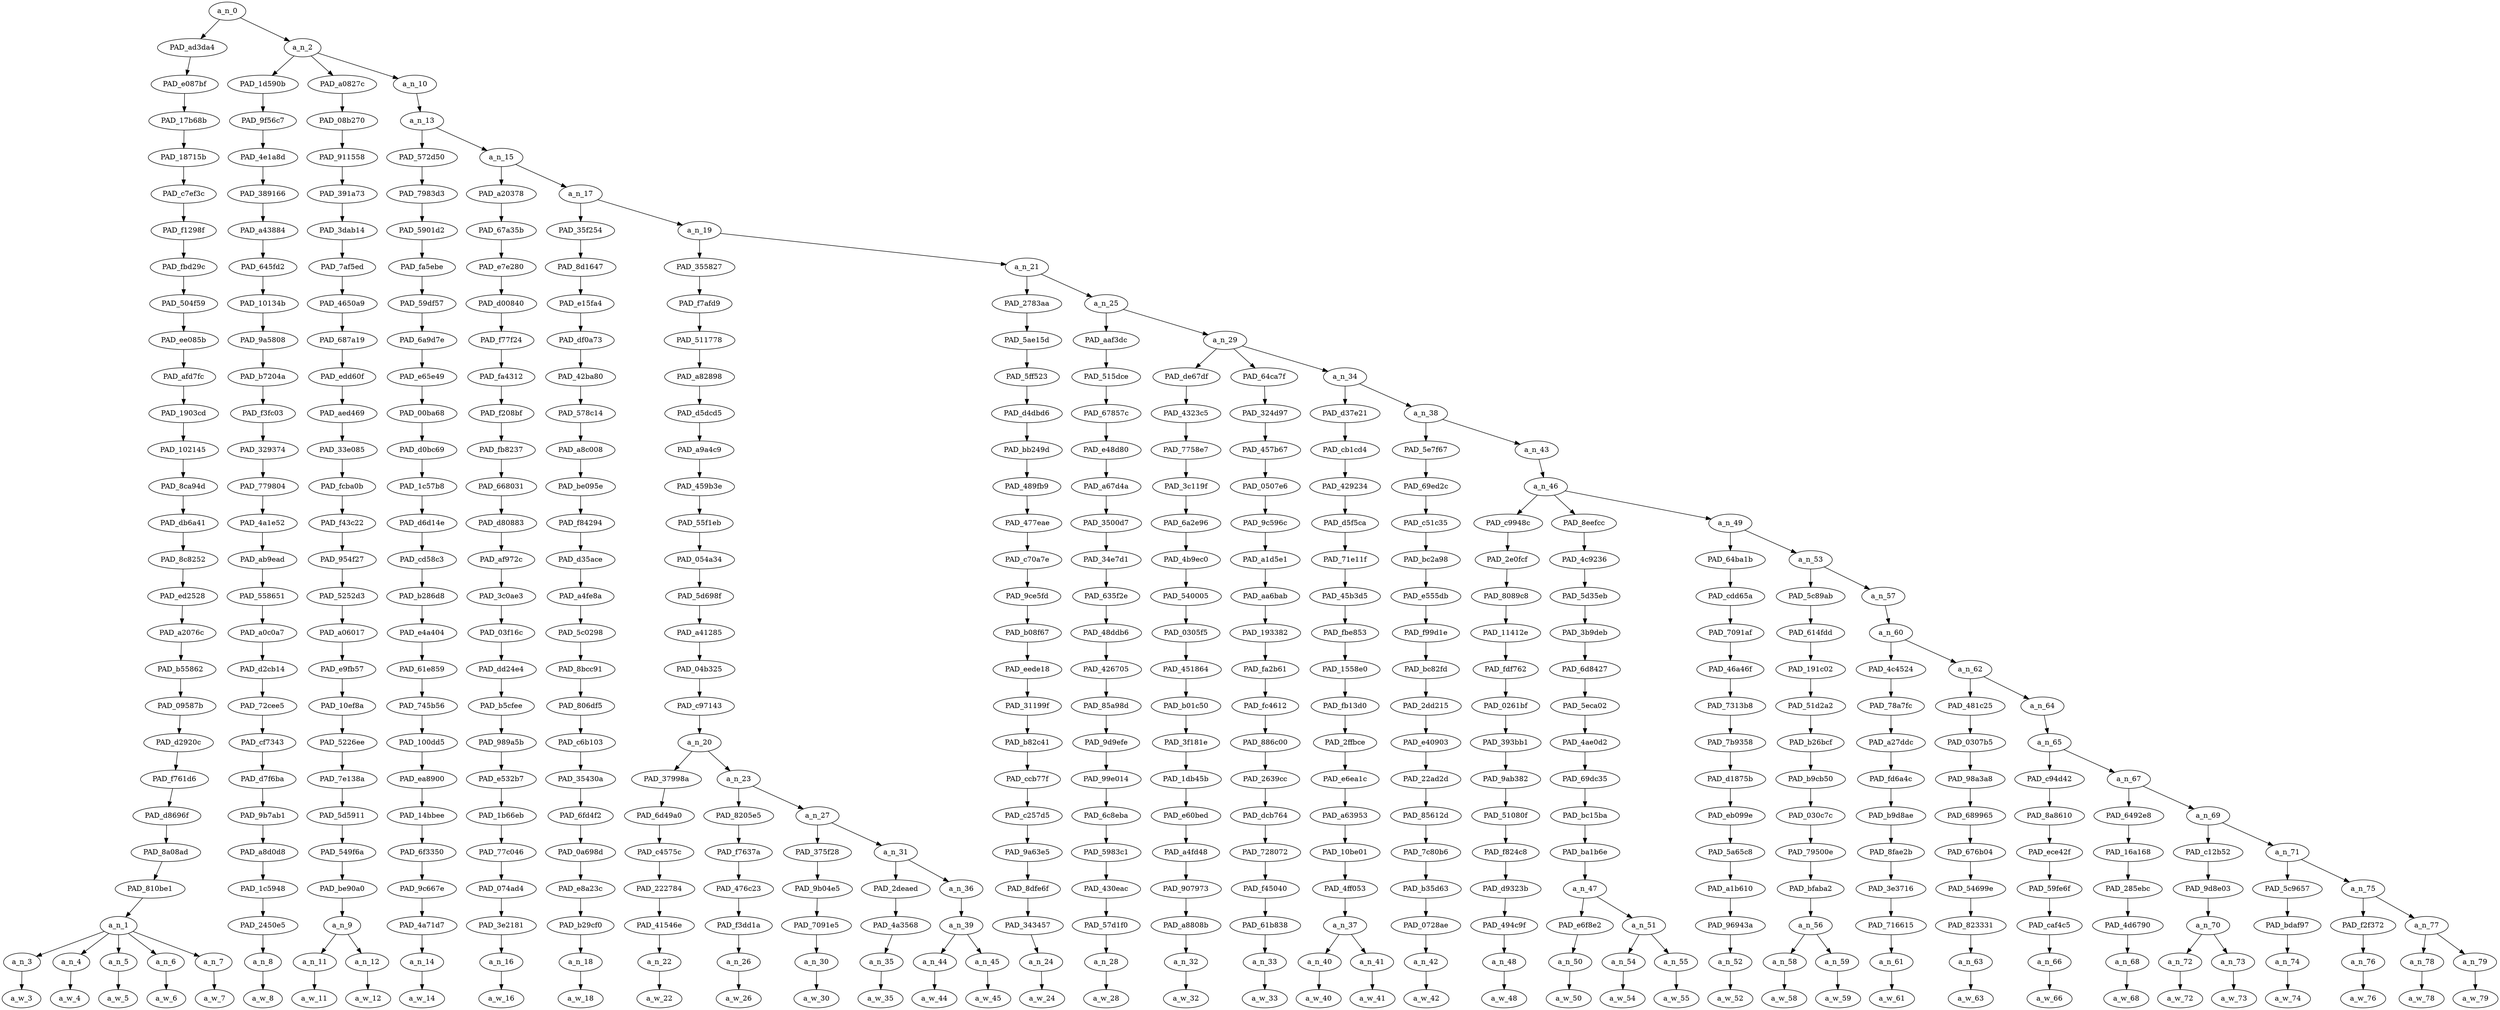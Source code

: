 strict digraph "" {
	a_n_0	[div_dir=1,
		index=0,
		level=27,
		pos="4.480804090146664,27!",
		text_span="[0, 1, 2, 3, 4, 5, 6, 7, 8, 9, 10, 11, 12, 13, 14, 15, 16, 17, 18, 19, 20, 21, 22, 23, 24, 25, 26, 27, 28, 29, 30, 31, 32, 33, 34, \
35, 36, 37, 38, 39, 40]",
		value=1.00000000];
	PAD_ad3da4	[div_dir=1,
		index=0,
		level=26,
		pos="2.0,26!",
		text_span="[0, 1, 2, 3, 4]",
		value=0.30930889];
	a_n_0 -> PAD_ad3da4;
	a_n_2	[div_dir=1,
		index=1,
		level=26,
		pos="6.96160818029333,26!",
		text_span="[5, 6, 7, 8, 9, 10, 11, 12, 13, 14, 15, 16, 17, 18, 19, 20, 21, 22, 23, 24, 25, 26, 27, 28, 29, 30, 31, 32, 33, 34, 35, 36, 37, \
38, 39, 40]",
		value=0.69061727];
	a_n_0 -> a_n_2;
	PAD_e087bf	[div_dir=1,
		index=0,
		level=25,
		pos="2.0,25!",
		text_span="[0, 1, 2, 3, 4]",
		value=0.30930889];
	PAD_ad3da4 -> PAD_e087bf;
	PAD_17b68b	[div_dir=1,
		index=0,
		level=24,
		pos="2.0,24!",
		text_span="[0, 1, 2, 3, 4]",
		value=0.30930889];
	PAD_e087bf -> PAD_17b68b;
	PAD_18715b	[div_dir=1,
		index=0,
		level=23,
		pos="2.0,23!",
		text_span="[0, 1, 2, 3, 4]",
		value=0.30930889];
	PAD_17b68b -> PAD_18715b;
	PAD_c7ef3c	[div_dir=1,
		index=0,
		level=22,
		pos="2.0,22!",
		text_span="[0, 1, 2, 3, 4]",
		value=0.30930889];
	PAD_18715b -> PAD_c7ef3c;
	PAD_f1298f	[div_dir=1,
		index=0,
		level=21,
		pos="2.0,21!",
		text_span="[0, 1, 2, 3, 4]",
		value=0.30930889];
	PAD_c7ef3c -> PAD_f1298f;
	PAD_fbd29c	[div_dir=1,
		index=0,
		level=20,
		pos="2.0,20!",
		text_span="[0, 1, 2, 3, 4]",
		value=0.30930889];
	PAD_f1298f -> PAD_fbd29c;
	PAD_504f59	[div_dir=1,
		index=0,
		level=19,
		pos="2.0,19!",
		text_span="[0, 1, 2, 3, 4]",
		value=0.30930889];
	PAD_fbd29c -> PAD_504f59;
	PAD_ee085b	[div_dir=1,
		index=0,
		level=18,
		pos="2.0,18!",
		text_span="[0, 1, 2, 3, 4]",
		value=0.30930889];
	PAD_504f59 -> PAD_ee085b;
	PAD_afd7fc	[div_dir=1,
		index=0,
		level=17,
		pos="2.0,17!",
		text_span="[0, 1, 2, 3, 4]",
		value=0.30930889];
	PAD_ee085b -> PAD_afd7fc;
	PAD_1903cd	[div_dir=1,
		index=0,
		level=16,
		pos="2.0,16!",
		text_span="[0, 1, 2, 3, 4]",
		value=0.30930889];
	PAD_afd7fc -> PAD_1903cd;
	PAD_102145	[div_dir=1,
		index=0,
		level=15,
		pos="2.0,15!",
		text_span="[0, 1, 2, 3, 4]",
		value=0.30930889];
	PAD_1903cd -> PAD_102145;
	PAD_8ca94d	[div_dir=1,
		index=0,
		level=14,
		pos="2.0,14!",
		text_span="[0, 1, 2, 3, 4]",
		value=0.30930889];
	PAD_102145 -> PAD_8ca94d;
	PAD_db6a41	[div_dir=1,
		index=0,
		level=13,
		pos="2.0,13!",
		text_span="[0, 1, 2, 3, 4]",
		value=0.30930889];
	PAD_8ca94d -> PAD_db6a41;
	PAD_8c8252	[div_dir=1,
		index=0,
		level=12,
		pos="2.0,12!",
		text_span="[0, 1, 2, 3, 4]",
		value=0.30930889];
	PAD_db6a41 -> PAD_8c8252;
	PAD_ed2528	[div_dir=1,
		index=0,
		level=11,
		pos="2.0,11!",
		text_span="[0, 1, 2, 3, 4]",
		value=0.30930889];
	PAD_8c8252 -> PAD_ed2528;
	PAD_a2076c	[div_dir=1,
		index=0,
		level=10,
		pos="2.0,10!",
		text_span="[0, 1, 2, 3, 4]",
		value=0.30930889];
	PAD_ed2528 -> PAD_a2076c;
	PAD_b55862	[div_dir=1,
		index=0,
		level=9,
		pos="2.0,9!",
		text_span="[0, 1, 2, 3, 4]",
		value=0.30930889];
	PAD_a2076c -> PAD_b55862;
	PAD_09587b	[div_dir=1,
		index=0,
		level=8,
		pos="2.0,8!",
		text_span="[0, 1, 2, 3, 4]",
		value=0.30930889];
	PAD_b55862 -> PAD_09587b;
	PAD_d2920c	[div_dir=1,
		index=0,
		level=7,
		pos="2.0,7!",
		text_span="[0, 1, 2, 3, 4]",
		value=0.30930889];
	PAD_09587b -> PAD_d2920c;
	PAD_f761d6	[div_dir=1,
		index=0,
		level=6,
		pos="2.0,6!",
		text_span="[0, 1, 2, 3, 4]",
		value=0.30930889];
	PAD_d2920c -> PAD_f761d6;
	PAD_d8696f	[div_dir=1,
		index=0,
		level=5,
		pos="2.0,5!",
		text_span="[0, 1, 2, 3, 4]",
		value=0.30930889];
	PAD_f761d6 -> PAD_d8696f;
	PAD_8a08ad	[div_dir=1,
		index=0,
		level=4,
		pos="2.0,4!",
		text_span="[0, 1, 2, 3, 4]",
		value=0.30930889];
	PAD_d8696f -> PAD_8a08ad;
	PAD_810be1	[div_dir=1,
		index=0,
		level=3,
		pos="2.0,3!",
		text_span="[0, 1, 2, 3, 4]",
		value=0.30930889];
	PAD_8a08ad -> PAD_810be1;
	a_n_1	[div_dir=1,
		index=0,
		level=2,
		pos="2.0,2!",
		text_span="[0, 1, 2, 3, 4]",
		value=0.30930889];
	PAD_810be1 -> a_n_1;
	a_n_3	[div_dir=1,
		index=0,
		level=1,
		pos="0.0,1!",
		text_span="[0]",
		value=0.07115434];
	a_n_1 -> a_n_3;
	a_n_4	[div_dir=1,
		index=1,
		level=1,
		pos="1.0,1!",
		text_span="[1]",
		value=0.07215389];
	a_n_1 -> a_n_4;
	a_n_5	[div_dir=1,
		index=2,
		level=1,
		pos="2.0,1!",
		text_span="[2]",
		value=0.08463273];
	a_n_1 -> a_n_5;
	a_n_6	[div_dir=-1,
		index=3,
		level=1,
		pos="3.0,1!",
		text_span="[3]",
		value=0.06104152];
	a_n_1 -> a_n_6;
	a_n_7	[div_dir=1,
		index=4,
		level=1,
		pos="4.0,1!",
		text_span="[4]",
		value=0.01999867];
	a_n_1 -> a_n_7;
	a_w_3	[div_dir=0,
		index=0,
		level=0,
		pos="0,0!",
		text_span="[0]",
		value="<user>"];
	a_n_3 -> a_w_3;
	a_w_4	[div_dir=0,
		index=1,
		level=0,
		pos="1,0!",
		text_span="[1]",
		value="<user>1"];
	a_n_4 -> a_w_4;
	a_w_5	[div_dir=0,
		index=2,
		level=0,
		pos="2,0!",
		text_span="[2]",
		value="<user>2"];
	a_n_5 -> a_w_5;
	a_w_6	[div_dir=0,
		index=3,
		level=0,
		pos="3,0!",
		text_span="[3]",
		value="<user>3"];
	a_n_6 -> a_w_6;
	a_w_7	[div_dir=0,
		index=4,
		level=0,
		pos="4,0!",
		text_span="[4]",
		value=i];
	a_n_7 -> a_w_7;
	PAD_1d590b	[div_dir=-1,
		index=1,
		level=25,
		pos="5.0,25!",
		text_span="[5]",
		value=0.02648318];
	a_n_2 -> PAD_1d590b;
	PAD_a0827c	[div_dir=-1,
		index=2,
		level=25,
		pos="6.5,25!",
		text_span="[6, 7]",
		value=0.02688832];
	a_n_2 -> PAD_a0827c;
	a_n_10	[div_dir=1,
		index=3,
		level=25,
		pos="9.384824540879992,25!",
		text_span="[8, 9, 10, 11, 12, 13, 14, 15, 16, 17, 18, 19, 20, 21, 22, 23, 24, 25, 26, 27, 28, 29, 30, 31, 32, 33, 34, 35, 36, 37, 38, 39, 40]",
		value=0.63723811];
	a_n_2 -> a_n_10;
	PAD_9f56c7	[div_dir=-1,
		index=1,
		level=24,
		pos="5.0,24!",
		text_span="[5]",
		value=0.02648318];
	PAD_1d590b -> PAD_9f56c7;
	PAD_4e1a8d	[div_dir=-1,
		index=1,
		level=23,
		pos="5.0,23!",
		text_span="[5]",
		value=0.02648318];
	PAD_9f56c7 -> PAD_4e1a8d;
	PAD_389166	[div_dir=-1,
		index=1,
		level=22,
		pos="5.0,22!",
		text_span="[5]",
		value=0.02648318];
	PAD_4e1a8d -> PAD_389166;
	PAD_a43884	[div_dir=-1,
		index=1,
		level=21,
		pos="5.0,21!",
		text_span="[5]",
		value=0.02648318];
	PAD_389166 -> PAD_a43884;
	PAD_645fd2	[div_dir=-1,
		index=1,
		level=20,
		pos="5.0,20!",
		text_span="[5]",
		value=0.02648318];
	PAD_a43884 -> PAD_645fd2;
	PAD_10134b	[div_dir=-1,
		index=1,
		level=19,
		pos="5.0,19!",
		text_span="[5]",
		value=0.02648318];
	PAD_645fd2 -> PAD_10134b;
	PAD_9a5808	[div_dir=-1,
		index=1,
		level=18,
		pos="5.0,18!",
		text_span="[5]",
		value=0.02648318];
	PAD_10134b -> PAD_9a5808;
	PAD_b7204a	[div_dir=-1,
		index=1,
		level=17,
		pos="5.0,17!",
		text_span="[5]",
		value=0.02648318];
	PAD_9a5808 -> PAD_b7204a;
	PAD_f3fc03	[div_dir=-1,
		index=1,
		level=16,
		pos="5.0,16!",
		text_span="[5]",
		value=0.02648318];
	PAD_b7204a -> PAD_f3fc03;
	PAD_329374	[div_dir=-1,
		index=1,
		level=15,
		pos="5.0,15!",
		text_span="[5]",
		value=0.02648318];
	PAD_f3fc03 -> PAD_329374;
	PAD_779804	[div_dir=-1,
		index=1,
		level=14,
		pos="5.0,14!",
		text_span="[5]",
		value=0.02648318];
	PAD_329374 -> PAD_779804;
	PAD_4a1e52	[div_dir=-1,
		index=1,
		level=13,
		pos="5.0,13!",
		text_span="[5]",
		value=0.02648318];
	PAD_779804 -> PAD_4a1e52;
	PAD_ab9ead	[div_dir=-1,
		index=1,
		level=12,
		pos="5.0,12!",
		text_span="[5]",
		value=0.02648318];
	PAD_4a1e52 -> PAD_ab9ead;
	PAD_558651	[div_dir=-1,
		index=1,
		level=11,
		pos="5.0,11!",
		text_span="[5]",
		value=0.02648318];
	PAD_ab9ead -> PAD_558651;
	PAD_a0c0a7	[div_dir=-1,
		index=1,
		level=10,
		pos="5.0,10!",
		text_span="[5]",
		value=0.02648318];
	PAD_558651 -> PAD_a0c0a7;
	PAD_d2cb14	[div_dir=-1,
		index=1,
		level=9,
		pos="5.0,9!",
		text_span="[5]",
		value=0.02648318];
	PAD_a0c0a7 -> PAD_d2cb14;
	PAD_72cee5	[div_dir=-1,
		index=1,
		level=8,
		pos="5.0,8!",
		text_span="[5]",
		value=0.02648318];
	PAD_d2cb14 -> PAD_72cee5;
	PAD_cf7343	[div_dir=-1,
		index=1,
		level=7,
		pos="5.0,7!",
		text_span="[5]",
		value=0.02648318];
	PAD_72cee5 -> PAD_cf7343;
	PAD_d7f6ba	[div_dir=-1,
		index=1,
		level=6,
		pos="5.0,6!",
		text_span="[5]",
		value=0.02648318];
	PAD_cf7343 -> PAD_d7f6ba;
	PAD_9b7ab1	[div_dir=-1,
		index=1,
		level=5,
		pos="5.0,5!",
		text_span="[5]",
		value=0.02648318];
	PAD_d7f6ba -> PAD_9b7ab1;
	PAD_a8d0d8	[div_dir=-1,
		index=1,
		level=4,
		pos="5.0,4!",
		text_span="[5]",
		value=0.02648318];
	PAD_9b7ab1 -> PAD_a8d0d8;
	PAD_1c5948	[div_dir=-1,
		index=1,
		level=3,
		pos="5.0,3!",
		text_span="[5]",
		value=0.02648318];
	PAD_a8d0d8 -> PAD_1c5948;
	PAD_2450e5	[div_dir=-1,
		index=1,
		level=2,
		pos="5.0,2!",
		text_span="[5]",
		value=0.02648318];
	PAD_1c5948 -> PAD_2450e5;
	a_n_8	[div_dir=-1,
		index=5,
		level=1,
		pos="5.0,1!",
		text_span="[5]",
		value=0.02648318];
	PAD_2450e5 -> a_n_8;
	a_w_8	[div_dir=0,
		index=5,
		level=0,
		pos="5,0!",
		text_span="[5]",
		value=pity];
	a_n_8 -> a_w_8;
	PAD_08b270	[div_dir=-1,
		index=2,
		level=24,
		pos="6.5,24!",
		text_span="[6, 7]",
		value=0.02688832];
	PAD_a0827c -> PAD_08b270;
	PAD_911558	[div_dir=-1,
		index=2,
		level=23,
		pos="6.5,23!",
		text_span="[6, 7]",
		value=0.02688832];
	PAD_08b270 -> PAD_911558;
	PAD_391a73	[div_dir=-1,
		index=2,
		level=22,
		pos="6.5,22!",
		text_span="[6, 7]",
		value=0.02688832];
	PAD_911558 -> PAD_391a73;
	PAD_3dab14	[div_dir=-1,
		index=2,
		level=21,
		pos="6.5,21!",
		text_span="[6, 7]",
		value=0.02688832];
	PAD_391a73 -> PAD_3dab14;
	PAD_7af5ed	[div_dir=-1,
		index=2,
		level=20,
		pos="6.5,20!",
		text_span="[6, 7]",
		value=0.02688832];
	PAD_3dab14 -> PAD_7af5ed;
	PAD_4650a9	[div_dir=-1,
		index=2,
		level=19,
		pos="6.5,19!",
		text_span="[6, 7]",
		value=0.02688832];
	PAD_7af5ed -> PAD_4650a9;
	PAD_687a19	[div_dir=-1,
		index=2,
		level=18,
		pos="6.5,18!",
		text_span="[6, 7]",
		value=0.02688832];
	PAD_4650a9 -> PAD_687a19;
	PAD_edd60f	[div_dir=-1,
		index=2,
		level=17,
		pos="6.5,17!",
		text_span="[6, 7]",
		value=0.02688832];
	PAD_687a19 -> PAD_edd60f;
	PAD_aed469	[div_dir=-1,
		index=2,
		level=16,
		pos="6.5,16!",
		text_span="[6, 7]",
		value=0.02688832];
	PAD_edd60f -> PAD_aed469;
	PAD_33e085	[div_dir=-1,
		index=2,
		level=15,
		pos="6.5,15!",
		text_span="[6, 7]",
		value=0.02688832];
	PAD_aed469 -> PAD_33e085;
	PAD_fcba0b	[div_dir=-1,
		index=2,
		level=14,
		pos="6.5,14!",
		text_span="[6, 7]",
		value=0.02688832];
	PAD_33e085 -> PAD_fcba0b;
	PAD_f43c22	[div_dir=-1,
		index=2,
		level=13,
		pos="6.5,13!",
		text_span="[6, 7]",
		value=0.02688832];
	PAD_fcba0b -> PAD_f43c22;
	PAD_954f27	[div_dir=-1,
		index=2,
		level=12,
		pos="6.5,12!",
		text_span="[6, 7]",
		value=0.02688832];
	PAD_f43c22 -> PAD_954f27;
	PAD_5252d3	[div_dir=-1,
		index=2,
		level=11,
		pos="6.5,11!",
		text_span="[6, 7]",
		value=0.02688832];
	PAD_954f27 -> PAD_5252d3;
	PAD_a06017	[div_dir=-1,
		index=2,
		level=10,
		pos="6.5,10!",
		text_span="[6, 7]",
		value=0.02688832];
	PAD_5252d3 -> PAD_a06017;
	PAD_e9fb57	[div_dir=-1,
		index=2,
		level=9,
		pos="6.5,9!",
		text_span="[6, 7]",
		value=0.02688832];
	PAD_a06017 -> PAD_e9fb57;
	PAD_10ef8a	[div_dir=-1,
		index=2,
		level=8,
		pos="6.5,8!",
		text_span="[6, 7]",
		value=0.02688832];
	PAD_e9fb57 -> PAD_10ef8a;
	PAD_5226ee	[div_dir=-1,
		index=2,
		level=7,
		pos="6.5,7!",
		text_span="[6, 7]",
		value=0.02688832];
	PAD_10ef8a -> PAD_5226ee;
	PAD_7e138a	[div_dir=-1,
		index=2,
		level=6,
		pos="6.5,6!",
		text_span="[6, 7]",
		value=0.02688832];
	PAD_5226ee -> PAD_7e138a;
	PAD_5d5911	[div_dir=-1,
		index=2,
		level=5,
		pos="6.5,5!",
		text_span="[6, 7]",
		value=0.02688832];
	PAD_7e138a -> PAD_5d5911;
	PAD_549f6a	[div_dir=-1,
		index=2,
		level=4,
		pos="6.5,4!",
		text_span="[6, 7]",
		value=0.02688832];
	PAD_5d5911 -> PAD_549f6a;
	PAD_be90a0	[div_dir=-1,
		index=2,
		level=3,
		pos="6.5,3!",
		text_span="[6, 7]",
		value=0.02688832];
	PAD_549f6a -> PAD_be90a0;
	a_n_9	[div_dir=-1,
		index=2,
		level=2,
		pos="6.5,2!",
		text_span="[6, 7]",
		value=0.02688832];
	PAD_be90a0 -> a_n_9;
	a_n_11	[div_dir=1,
		index=6,
		level=1,
		pos="6.0,1!",
		text_span="[6]",
		value=0.01338408];
	a_n_9 -> a_n_11;
	a_n_12	[div_dir=-1,
		index=7,
		level=1,
		pos="7.0,1!",
		text_span="[7]",
		value=0.01349148];
	a_n_9 -> a_n_12;
	a_w_11	[div_dir=0,
		index=6,
		level=0,
		pos="6,0!",
		text_span="[6]",
		value=for];
	a_n_11 -> a_w_11;
	a_w_12	[div_dir=0,
		index=7,
		level=0,
		pos="7,0!",
		text_span="[7]",
		value=you];
	a_n_12 -> a_w_12;
	a_n_13	[div_dir=1,
		index=3,
		level=24,
		pos="9.384824540879992,24!",
		text_span="[8, 9, 10, 11, 12, 13, 14, 15, 16, 17, 18, 19, 20, 21, 22, 23, 24, 25, 26, 27, 28, 29, 30, 31, 32, 33, 34, 35, 36, 37, 38, 39, 40]",
		value=0.63721467];
	a_n_10 -> a_n_13;
	PAD_572d50	[div_dir=-1,
		index=3,
		level=23,
		pos="8.0,23!",
		text_span="[8]",
		value=0.01207522];
	a_n_13 -> PAD_572d50;
	a_n_15	[div_dir=1,
		index=4,
		level=23,
		pos="10.769649081759983,23!",
		text_span="[9, 10, 11, 12, 13, 14, 15, 16, 17, 18, 19, 20, 21, 22, 23, 24, 25, 26, 27, 28, 29, 30, 31, 32, 33, 34, 35, 36, 37, 38, 39, 40]",
		value=0.62511600];
	a_n_13 -> a_n_15;
	PAD_7983d3	[div_dir=-1,
		index=3,
		level=22,
		pos="8.0,22!",
		text_span="[8]",
		value=0.01207522];
	PAD_572d50 -> PAD_7983d3;
	PAD_5901d2	[div_dir=-1,
		index=3,
		level=21,
		pos="8.0,21!",
		text_span="[8]",
		value=0.01207522];
	PAD_7983d3 -> PAD_5901d2;
	PAD_fa5ebe	[div_dir=-1,
		index=3,
		level=20,
		pos="8.0,20!",
		text_span="[8]",
		value=0.01207522];
	PAD_5901d2 -> PAD_fa5ebe;
	PAD_59df57	[div_dir=-1,
		index=3,
		level=19,
		pos="8.0,19!",
		text_span="[8]",
		value=0.01207522];
	PAD_fa5ebe -> PAD_59df57;
	PAD_6a9d7e	[div_dir=-1,
		index=3,
		level=18,
		pos="8.0,18!",
		text_span="[8]",
		value=0.01207522];
	PAD_59df57 -> PAD_6a9d7e;
	PAD_e65e49	[div_dir=-1,
		index=3,
		level=17,
		pos="8.0,17!",
		text_span="[8]",
		value=0.01207522];
	PAD_6a9d7e -> PAD_e65e49;
	PAD_00ba68	[div_dir=-1,
		index=3,
		level=16,
		pos="8.0,16!",
		text_span="[8]",
		value=0.01207522];
	PAD_e65e49 -> PAD_00ba68;
	PAD_d0bc69	[div_dir=-1,
		index=3,
		level=15,
		pos="8.0,15!",
		text_span="[8]",
		value=0.01207522];
	PAD_00ba68 -> PAD_d0bc69;
	PAD_1c57b8	[div_dir=-1,
		index=3,
		level=14,
		pos="8.0,14!",
		text_span="[8]",
		value=0.01207522];
	PAD_d0bc69 -> PAD_1c57b8;
	PAD_d6d14e	[div_dir=-1,
		index=3,
		level=13,
		pos="8.0,13!",
		text_span="[8]",
		value=0.01207522];
	PAD_1c57b8 -> PAD_d6d14e;
	PAD_cd58c3	[div_dir=-1,
		index=3,
		level=12,
		pos="8.0,12!",
		text_span="[8]",
		value=0.01207522];
	PAD_d6d14e -> PAD_cd58c3;
	PAD_b286d8	[div_dir=-1,
		index=3,
		level=11,
		pos="8.0,11!",
		text_span="[8]",
		value=0.01207522];
	PAD_cd58c3 -> PAD_b286d8;
	PAD_e4a404	[div_dir=-1,
		index=3,
		level=10,
		pos="8.0,10!",
		text_span="[8]",
		value=0.01207522];
	PAD_b286d8 -> PAD_e4a404;
	PAD_61e859	[div_dir=-1,
		index=3,
		level=9,
		pos="8.0,9!",
		text_span="[8]",
		value=0.01207522];
	PAD_e4a404 -> PAD_61e859;
	PAD_745b56	[div_dir=-1,
		index=3,
		level=8,
		pos="8.0,8!",
		text_span="[8]",
		value=0.01207522];
	PAD_61e859 -> PAD_745b56;
	PAD_100dd5	[div_dir=-1,
		index=3,
		level=7,
		pos="8.0,7!",
		text_span="[8]",
		value=0.01207522];
	PAD_745b56 -> PAD_100dd5;
	PAD_ea8900	[div_dir=-1,
		index=3,
		level=6,
		pos="8.0,6!",
		text_span="[8]",
		value=0.01207522];
	PAD_100dd5 -> PAD_ea8900;
	PAD_14bbee	[div_dir=-1,
		index=3,
		level=5,
		pos="8.0,5!",
		text_span="[8]",
		value=0.01207522];
	PAD_ea8900 -> PAD_14bbee;
	PAD_6f3350	[div_dir=-1,
		index=3,
		level=4,
		pos="8.0,4!",
		text_span="[8]",
		value=0.01207522];
	PAD_14bbee -> PAD_6f3350;
	PAD_9c667e	[div_dir=-1,
		index=3,
		level=3,
		pos="8.0,3!",
		text_span="[8]",
		value=0.01207522];
	PAD_6f3350 -> PAD_9c667e;
	PAD_4a71d7	[div_dir=-1,
		index=3,
		level=2,
		pos="8.0,2!",
		text_span="[8]",
		value=0.01207522];
	PAD_9c667e -> PAD_4a71d7;
	a_n_14	[div_dir=-1,
		index=8,
		level=1,
		pos="8.0,1!",
		text_span="[8]",
		value=0.01207522];
	PAD_4a71d7 -> a_n_14;
	a_w_14	[div_dir=0,
		index=8,
		level=0,
		pos="8,0!",
		text_span="[8]",
		value=you1];
	a_n_14 -> a_w_14;
	PAD_a20378	[div_dir=1,
		index=4,
		level=22,
		pos="9.0,22!",
		text_span="[9]",
		value=0.01282193];
	a_n_15 -> PAD_a20378;
	a_n_17	[div_dir=1,
		index=5,
		level=22,
		pos="12.539298163519966,22!",
		text_span="[10, 11, 12, 13, 14, 15, 16, 17, 18, 19, 20, 21, 22, 23, 24, 25, 26, 27, 28, 29, 30, 31, 32, 33, 34, 35, 36, 37, 38, 39, 40]",
		value=0.61226424];
	a_n_15 -> a_n_17;
	PAD_67a35b	[div_dir=1,
		index=4,
		level=21,
		pos="9.0,21!",
		text_span="[9]",
		value=0.01282193];
	PAD_a20378 -> PAD_67a35b;
	PAD_e7e280	[div_dir=1,
		index=4,
		level=20,
		pos="9.0,20!",
		text_span="[9]",
		value=0.01282193];
	PAD_67a35b -> PAD_e7e280;
	PAD_d00840	[div_dir=1,
		index=4,
		level=19,
		pos="9.0,19!",
		text_span="[9]",
		value=0.01282193];
	PAD_e7e280 -> PAD_d00840;
	PAD_f77f24	[div_dir=1,
		index=4,
		level=18,
		pos="9.0,18!",
		text_span="[9]",
		value=0.01282193];
	PAD_d00840 -> PAD_f77f24;
	PAD_fa4312	[div_dir=1,
		index=4,
		level=17,
		pos="9.0,17!",
		text_span="[9]",
		value=0.01282193];
	PAD_f77f24 -> PAD_fa4312;
	PAD_f208bf	[div_dir=1,
		index=4,
		level=16,
		pos="9.0,16!",
		text_span="[9]",
		value=0.01282193];
	PAD_fa4312 -> PAD_f208bf;
	PAD_fb8237	[div_dir=1,
		index=4,
		level=15,
		pos="9.0,15!",
		text_span="[9]",
		value=0.01282193];
	PAD_f208bf -> PAD_fb8237;
	PAD_668031	[div_dir=1,
		index=4,
		level=14,
		pos="9.0,14!",
		text_span="[9]",
		value=0.01282193];
	PAD_fb8237 -> PAD_668031;
	PAD_d80883	[div_dir=1,
		index=4,
		level=13,
		pos="9.0,13!",
		text_span="[9]",
		value=0.01282193];
	PAD_668031 -> PAD_d80883;
	PAD_af972c	[div_dir=1,
		index=4,
		level=12,
		pos="9.0,12!",
		text_span="[9]",
		value=0.01282193];
	PAD_d80883 -> PAD_af972c;
	PAD_3c0ae3	[div_dir=1,
		index=4,
		level=11,
		pos="9.0,11!",
		text_span="[9]",
		value=0.01282193];
	PAD_af972c -> PAD_3c0ae3;
	PAD_03f16c	[div_dir=1,
		index=4,
		level=10,
		pos="9.0,10!",
		text_span="[9]",
		value=0.01282193];
	PAD_3c0ae3 -> PAD_03f16c;
	PAD_dd24e4	[div_dir=1,
		index=4,
		level=9,
		pos="9.0,9!",
		text_span="[9]",
		value=0.01282193];
	PAD_03f16c -> PAD_dd24e4;
	PAD_b5cfee	[div_dir=1,
		index=4,
		level=8,
		pos="9.0,8!",
		text_span="[9]",
		value=0.01282193];
	PAD_dd24e4 -> PAD_b5cfee;
	PAD_989a5b	[div_dir=1,
		index=4,
		level=7,
		pos="9.0,7!",
		text_span="[9]",
		value=0.01282193];
	PAD_b5cfee -> PAD_989a5b;
	PAD_e532b7	[div_dir=1,
		index=4,
		level=6,
		pos="9.0,6!",
		text_span="[9]",
		value=0.01282193];
	PAD_989a5b -> PAD_e532b7;
	PAD_1b66eb	[div_dir=1,
		index=4,
		level=5,
		pos="9.0,5!",
		text_span="[9]",
		value=0.01282193];
	PAD_e532b7 -> PAD_1b66eb;
	PAD_77c046	[div_dir=1,
		index=4,
		level=4,
		pos="9.0,4!",
		text_span="[9]",
		value=0.01282193];
	PAD_1b66eb -> PAD_77c046;
	PAD_074ad4	[div_dir=1,
		index=4,
		level=3,
		pos="9.0,3!",
		text_span="[9]",
		value=0.01282193];
	PAD_77c046 -> PAD_074ad4;
	PAD_3e2181	[div_dir=1,
		index=4,
		level=2,
		pos="9.0,2!",
		text_span="[9]",
		value=0.01282193];
	PAD_074ad4 -> PAD_3e2181;
	a_n_16	[div_dir=1,
		index=9,
		level=1,
		pos="9.0,1!",
		text_span="[9]",
		value=0.01282193];
	PAD_3e2181 -> a_n_16;
	a_w_16	[div_dir=0,
		index=9,
		level=0,
		pos="9,0!",
		text_span="[9]",
		value=know];
	a_n_16 -> a_w_16;
	PAD_35f254	[div_dir=-1,
		index=5,
		level=21,
		pos="10.0,21!",
		text_span="[10]",
		value=0.01454842];
	a_n_17 -> PAD_35f254;
	a_n_19	[div_dir=1,
		index=6,
		level=21,
		pos="15.07859632703993,21!",
		text_span="[11, 12, 13, 14, 15, 16, 17, 18, 19, 20, 21, 22, 23, 24, 25, 26, 27, 28, 29, 30, 31, 32, 33, 34, 35, 36, 37, 38, 39, 40]",
		value=0.59768971];
	a_n_17 -> a_n_19;
	PAD_8d1647	[div_dir=-1,
		index=5,
		level=20,
		pos="10.0,20!",
		text_span="[10]",
		value=0.01454842];
	PAD_35f254 -> PAD_8d1647;
	PAD_e15fa4	[div_dir=-1,
		index=5,
		level=19,
		pos="10.0,19!",
		text_span="[10]",
		value=0.01454842];
	PAD_8d1647 -> PAD_e15fa4;
	PAD_df0a73	[div_dir=-1,
		index=5,
		level=18,
		pos="10.0,18!",
		text_span="[10]",
		value=0.01454842];
	PAD_e15fa4 -> PAD_df0a73;
	PAD_42ba80	[div_dir=-1,
		index=5,
		level=17,
		pos="10.0,17!",
		text_span="[10]",
		value=0.01454842];
	PAD_df0a73 -> PAD_42ba80;
	PAD_578c14	[div_dir=-1,
		index=5,
		level=16,
		pos="10.0,16!",
		text_span="[10]",
		value=0.01454842];
	PAD_42ba80 -> PAD_578c14;
	PAD_a8c008	[div_dir=-1,
		index=5,
		level=15,
		pos="10.0,15!",
		text_span="[10]",
		value=0.01454842];
	PAD_578c14 -> PAD_a8c008;
	PAD_be095e	[div_dir=-1,
		index=5,
		level=14,
		pos="10.0,14!",
		text_span="[10]",
		value=0.01454842];
	PAD_a8c008 -> PAD_be095e;
	PAD_f84294	[div_dir=-1,
		index=5,
		level=13,
		pos="10.0,13!",
		text_span="[10]",
		value=0.01454842];
	PAD_be095e -> PAD_f84294;
	PAD_d35ace	[div_dir=-1,
		index=5,
		level=12,
		pos="10.0,12!",
		text_span="[10]",
		value=0.01454842];
	PAD_f84294 -> PAD_d35ace;
	PAD_a4fe8a	[div_dir=-1,
		index=5,
		level=11,
		pos="10.0,11!",
		text_span="[10]",
		value=0.01454842];
	PAD_d35ace -> PAD_a4fe8a;
	PAD_5c0298	[div_dir=-1,
		index=5,
		level=10,
		pos="10.0,10!",
		text_span="[10]",
		value=0.01454842];
	PAD_a4fe8a -> PAD_5c0298;
	PAD_8bcc91	[div_dir=-1,
		index=5,
		level=9,
		pos="10.0,9!",
		text_span="[10]",
		value=0.01454842];
	PAD_5c0298 -> PAD_8bcc91;
	PAD_806df5	[div_dir=-1,
		index=5,
		level=8,
		pos="10.0,8!",
		text_span="[10]",
		value=0.01454842];
	PAD_8bcc91 -> PAD_806df5;
	PAD_c6b103	[div_dir=-1,
		index=5,
		level=7,
		pos="10.0,7!",
		text_span="[10]",
		value=0.01454842];
	PAD_806df5 -> PAD_c6b103;
	PAD_35430a	[div_dir=-1,
		index=5,
		level=6,
		pos="10.0,6!",
		text_span="[10]",
		value=0.01454842];
	PAD_c6b103 -> PAD_35430a;
	PAD_6fd4f2	[div_dir=-1,
		index=5,
		level=5,
		pos="10.0,5!",
		text_span="[10]",
		value=0.01454842];
	PAD_35430a -> PAD_6fd4f2;
	PAD_0a698d	[div_dir=-1,
		index=5,
		level=4,
		pos="10.0,4!",
		text_span="[10]",
		value=0.01454842];
	PAD_6fd4f2 -> PAD_0a698d;
	PAD_e8a23c	[div_dir=-1,
		index=5,
		level=3,
		pos="10.0,3!",
		text_span="[10]",
		value=0.01454842];
	PAD_0a698d -> PAD_e8a23c;
	PAD_b29cf0	[div_dir=-1,
		index=5,
		level=2,
		pos="10.0,2!",
		text_span="[10]",
		value=0.01454842];
	PAD_e8a23c -> PAD_b29cf0;
	a_n_18	[div_dir=-1,
		index=10,
		level=1,
		pos="10.0,1!",
		text_span="[10]",
		value=0.01454842];
	PAD_b29cf0 -> a_n_18;
	a_w_18	[div_dir=0,
		index=10,
		level=0,
		pos="10,0!",
		text_span="[10]",
		value=nothing];
	a_n_18 -> a_w_18;
	PAD_355827	[div_dir=1,
		index=6,
		level=20,
		pos="11.96875,20!",
		text_span="[11, 12, 13, 14, 15, 16]",
		value=0.15400249];
	a_n_19 -> PAD_355827;
	a_n_21	[div_dir=1,
		index=7,
		level=20,
		pos="18.18844265407986,20!",
		text_span="[17, 18, 19, 20, 21, 22, 23, 24, 25, 26, 27, 28, 29, 30, 31, 32, 33, 34, 35, 36, 37, 38, 39, 40]",
		value=0.44365568];
	a_n_19 -> a_n_21;
	PAD_f7afd9	[div_dir=1,
		index=6,
		level=19,
		pos="11.96875,19!",
		text_span="[11, 12, 13, 14, 15, 16]",
		value=0.15400249];
	PAD_355827 -> PAD_f7afd9;
	PAD_511778	[div_dir=1,
		index=6,
		level=18,
		pos="11.96875,18!",
		text_span="[11, 12, 13, 14, 15, 16]",
		value=0.15400249];
	PAD_f7afd9 -> PAD_511778;
	PAD_a82898	[div_dir=1,
		index=6,
		level=17,
		pos="11.96875,17!",
		text_span="[11, 12, 13, 14, 15, 16]",
		value=0.15400249];
	PAD_511778 -> PAD_a82898;
	PAD_d5dcd5	[div_dir=1,
		index=6,
		level=16,
		pos="11.96875,16!",
		text_span="[11, 12, 13, 14, 15, 16]",
		value=0.15400249];
	PAD_a82898 -> PAD_d5dcd5;
	PAD_a9a4c9	[div_dir=1,
		index=6,
		level=15,
		pos="11.96875,15!",
		text_span="[11, 12, 13, 14, 15, 16]",
		value=0.15400249];
	PAD_d5dcd5 -> PAD_a9a4c9;
	PAD_459b3e	[div_dir=1,
		index=6,
		level=14,
		pos="11.96875,14!",
		text_span="[11, 12, 13, 14, 15, 16]",
		value=0.15400249];
	PAD_a9a4c9 -> PAD_459b3e;
	PAD_55f1eb	[div_dir=1,
		index=6,
		level=13,
		pos="11.96875,13!",
		text_span="[11, 12, 13, 14, 15, 16]",
		value=0.15400249];
	PAD_459b3e -> PAD_55f1eb;
	PAD_054a34	[div_dir=1,
		index=6,
		level=12,
		pos="11.96875,12!",
		text_span="[11, 12, 13, 14, 15, 16]",
		value=0.15400249];
	PAD_55f1eb -> PAD_054a34;
	PAD_5d698f	[div_dir=1,
		index=6,
		level=11,
		pos="11.96875,11!",
		text_span="[11, 12, 13, 14, 15, 16]",
		value=0.15400249];
	PAD_054a34 -> PAD_5d698f;
	PAD_a41285	[div_dir=1,
		index=6,
		level=10,
		pos="11.96875,10!",
		text_span="[11, 12, 13, 14, 15, 16]",
		value=0.15400249];
	PAD_5d698f -> PAD_a41285;
	PAD_04b325	[div_dir=1,
		index=6,
		level=9,
		pos="11.96875,9!",
		text_span="[11, 12, 13, 14, 15, 16]",
		value=0.15400249];
	PAD_a41285 -> PAD_04b325;
	PAD_c97143	[div_dir=1,
		index=6,
		level=8,
		pos="11.96875,8!",
		text_span="[11, 12, 13, 14, 15, 16]",
		value=0.15400249];
	PAD_04b325 -> PAD_c97143;
	a_n_20	[div_dir=1,
		index=6,
		level=7,
		pos="11.96875,7!",
		text_span="[11, 12, 13, 14, 15, 16]",
		value=0.15400249];
	PAD_c97143 -> a_n_20;
	PAD_37998a	[div_dir=-1,
		index=6,
		level=6,
		pos="11.0,6!",
		text_span="[11]",
		value=0.01559723];
	a_n_20 -> PAD_37998a;
	a_n_23	[div_dir=1,
		index=7,
		level=6,
		pos="12.9375,6!",
		text_span="[12, 13, 14, 15, 16]",
		value=0.13835392];
	a_n_20 -> a_n_23;
	PAD_6d49a0	[div_dir=-1,
		index=6,
		level=5,
		pos="11.0,5!",
		text_span="[11]",
		value=0.01559723];
	PAD_37998a -> PAD_6d49a0;
	PAD_c4575c	[div_dir=-1,
		index=6,
		level=4,
		pos="11.0,4!",
		text_span="[11]",
		value=0.01559723];
	PAD_6d49a0 -> PAD_c4575c;
	PAD_222784	[div_dir=-1,
		index=6,
		level=3,
		pos="11.0,3!",
		text_span="[11]",
		value=0.01559723];
	PAD_c4575c -> PAD_222784;
	PAD_41546e	[div_dir=-1,
		index=6,
		level=2,
		pos="11.0,2!",
		text_span="[11]",
		value=0.01559723];
	PAD_222784 -> PAD_41546e;
	a_n_22	[div_dir=-1,
		index=11,
		level=1,
		pos="11.0,1!",
		text_span="[11]",
		value=0.01559723];
	PAD_41546e -> a_n_22;
	a_w_22	[div_dir=0,
		index=11,
		level=0,
		pos="11,0!",
		text_span="[11]",
		value=how];
	a_n_22 -> a_w_22;
	PAD_8205e5	[div_dir=1,
		index=7,
		level=5,
		pos="12.0,5!",
		text_span="[12]",
		value=0.02523265];
	a_n_23 -> PAD_8205e5;
	a_n_27	[div_dir=-1,
		index=8,
		level=5,
		pos="13.875,5!",
		text_span="[13, 14, 15, 16]",
		value=0.11306069];
	a_n_23 -> a_n_27;
	PAD_f7637a	[div_dir=1,
		index=7,
		level=4,
		pos="12.0,4!",
		text_span="[12]",
		value=0.02523265];
	PAD_8205e5 -> PAD_f7637a;
	PAD_476c23	[div_dir=1,
		index=7,
		level=3,
		pos="12.0,3!",
		text_span="[12]",
		value=0.02523265];
	PAD_f7637a -> PAD_476c23;
	PAD_f3dd1a	[div_dir=1,
		index=7,
		level=2,
		pos="12.0,2!",
		text_span="[12]",
		value=0.02523265];
	PAD_476c23 -> PAD_f3dd1a;
	a_n_26	[div_dir=1,
		index=12,
		level=1,
		pos="12.0,1!",
		text_span="[12]",
		value=0.02523265];
	PAD_f3dd1a -> a_n_26;
	a_w_26	[div_dir=0,
		index=12,
		level=0,
		pos="12,0!",
		text_span="[12]",
		value=hundreds];
	a_n_26 -> a_w_26;
	PAD_375f28	[div_dir=-1,
		index=8,
		level=4,
		pos="13.0,4!",
		text_span="[13]",
		value=0.01260782];
	a_n_27 -> PAD_375f28;
	a_n_31	[div_dir=-1,
		index=9,
		level=4,
		pos="14.75,4!",
		text_span="[14, 15, 16]",
		value=0.10040376];
	a_n_27 -> a_n_31;
	PAD_9b04e5	[div_dir=-1,
		index=8,
		level=3,
		pos="13.0,3!",
		text_span="[13]",
		value=0.01260782];
	PAD_375f28 -> PAD_9b04e5;
	PAD_7091e5	[div_dir=-1,
		index=8,
		level=2,
		pos="13.0,2!",
		text_span="[13]",
		value=0.01260782];
	PAD_9b04e5 -> PAD_7091e5;
	a_n_30	[div_dir=-1,
		index=13,
		level=1,
		pos="13.0,1!",
		text_span="[13]",
		value=0.01260782];
	PAD_7091e5 -> a_n_30;
	a_w_30	[div_dir=0,
		index=13,
		level=0,
		pos="13,0!",
		text_span="[13]",
		value=have];
	a_n_30 -> a_w_30;
	PAD_2deaed	[div_dir=1,
		index=9,
		level=3,
		pos="14.0,3!",
		text_span="[14]",
		value=0.02363655];
	a_n_31 -> PAD_2deaed;
	a_n_36	[div_dir=-1,
		index=10,
		level=3,
		pos="15.5,3!",
		text_span="[15, 16]",
		value=0.07674157];
	a_n_31 -> a_n_36;
	PAD_4a3568	[div_dir=1,
		index=9,
		level=2,
		pos="14.0,2!",
		text_span="[14]",
		value=0.02363655];
	PAD_2deaed -> PAD_4a3568;
	a_n_35	[div_dir=1,
		index=14,
		level=1,
		pos="14.0,1!",
		text_span="[14]",
		value=0.02363655];
	PAD_4a3568 -> a_n_35;
	a_w_35	[div_dir=0,
		index=14,
		level=0,
		pos="14,0!",
		text_span="[14]",
		value=dies];
	a_n_35 -> a_w_35;
	a_n_39	[div_dir=-1,
		index=10,
		level=2,
		pos="15.5,2!",
		text_span="[15, 16]",
		value=0.07667343];
	a_n_36 -> a_n_39;
	a_n_44	[div_dir=1,
		index=15,
		level=1,
		pos="15.0,1!",
		text_span="[15]",
		value=0.02244882];
	a_n_39 -> a_n_44;
	a_n_45	[div_dir=-1,
		index=16,
		level=1,
		pos="16.0,1!",
		text_span="[16]",
		value=0.05415646];
	a_n_39 -> a_n_45;
	a_w_44	[div_dir=0,
		index=15,
		level=0,
		pos="15,0!",
		text_span="[15]",
		value=fighting];
	a_n_44 -> a_w_44;
	a_w_45	[div_dir=0,
		index=16,
		level=0,
		pos="16,0!",
		text_span="[16]",
		value=terrorists];
	a_n_45 -> a_w_45;
	PAD_2783aa	[div_dir=1,
		index=7,
		level=19,
		pos="17.0,19!",
		text_span="[17]",
		value=0.01470805];
	a_n_21 -> PAD_2783aa;
	a_n_25	[div_dir=1,
		index=8,
		level=19,
		pos="19.37688530815972,19!",
		text_span="[18, 19, 20, 21, 22, 23, 24, 25, 26, 27, 28, 29, 30, 31, 32, 33, 34, 35, 36, 37, 38, 39, 40]",
		value=0.42893759];
	a_n_21 -> a_n_25;
	PAD_5ae15d	[div_dir=1,
		index=7,
		level=18,
		pos="17.0,18!",
		text_span="[17]",
		value=0.01470805];
	PAD_2783aa -> PAD_5ae15d;
	PAD_5ff523	[div_dir=1,
		index=7,
		level=17,
		pos="17.0,17!",
		text_span="[17]",
		value=0.01470805];
	PAD_5ae15d -> PAD_5ff523;
	PAD_d4dbd6	[div_dir=1,
		index=7,
		level=16,
		pos="17.0,16!",
		text_span="[17]",
		value=0.01470805];
	PAD_5ff523 -> PAD_d4dbd6;
	PAD_bb249d	[div_dir=1,
		index=7,
		level=15,
		pos="17.0,15!",
		text_span="[17]",
		value=0.01470805];
	PAD_d4dbd6 -> PAD_bb249d;
	PAD_489fb9	[div_dir=1,
		index=7,
		level=14,
		pos="17.0,14!",
		text_span="[17]",
		value=0.01470805];
	PAD_bb249d -> PAD_489fb9;
	PAD_477eae	[div_dir=1,
		index=7,
		level=13,
		pos="17.0,13!",
		text_span="[17]",
		value=0.01470805];
	PAD_489fb9 -> PAD_477eae;
	PAD_c70a7e	[div_dir=1,
		index=7,
		level=12,
		pos="17.0,12!",
		text_span="[17]",
		value=0.01470805];
	PAD_477eae -> PAD_c70a7e;
	PAD_9ce5fd	[div_dir=1,
		index=7,
		level=11,
		pos="17.0,11!",
		text_span="[17]",
		value=0.01470805];
	PAD_c70a7e -> PAD_9ce5fd;
	PAD_b08f67	[div_dir=1,
		index=7,
		level=10,
		pos="17.0,10!",
		text_span="[17]",
		value=0.01470805];
	PAD_9ce5fd -> PAD_b08f67;
	PAD_eede18	[div_dir=1,
		index=7,
		level=9,
		pos="17.0,9!",
		text_span="[17]",
		value=0.01470805];
	PAD_b08f67 -> PAD_eede18;
	PAD_31199f	[div_dir=1,
		index=7,
		level=8,
		pos="17.0,8!",
		text_span="[17]",
		value=0.01470805];
	PAD_eede18 -> PAD_31199f;
	PAD_b82c41	[div_dir=1,
		index=7,
		level=7,
		pos="17.0,7!",
		text_span="[17]",
		value=0.01470805];
	PAD_31199f -> PAD_b82c41;
	PAD_ccb77f	[div_dir=1,
		index=8,
		level=6,
		pos="17.0,6!",
		text_span="[17]",
		value=0.01470805];
	PAD_b82c41 -> PAD_ccb77f;
	PAD_c257d5	[div_dir=1,
		index=9,
		level=5,
		pos="17.0,5!",
		text_span="[17]",
		value=0.01470805];
	PAD_ccb77f -> PAD_c257d5;
	PAD_9a63e5	[div_dir=1,
		index=10,
		level=4,
		pos="17.0,4!",
		text_span="[17]",
		value=0.01470805];
	PAD_c257d5 -> PAD_9a63e5;
	PAD_8dfe6f	[div_dir=1,
		index=11,
		level=3,
		pos="17.0,3!",
		text_span="[17]",
		value=0.01470805];
	PAD_9a63e5 -> PAD_8dfe6f;
	PAD_343457	[div_dir=1,
		index=11,
		level=2,
		pos="17.0,2!",
		text_span="[17]",
		value=0.01470805];
	PAD_8dfe6f -> PAD_343457;
	a_n_24	[div_dir=1,
		index=17,
		level=1,
		pos="17.0,1!",
		text_span="[17]",
		value=0.01470805];
	PAD_343457 -> a_n_24;
	a_w_24	[div_dir=0,
		index=17,
		level=0,
		pos="17,0!",
		text_span="[17]",
		value=they];
	a_n_24 -> a_w_24;
	PAD_aaf3dc	[div_dir=1,
		index=8,
		level=18,
		pos="18.0,18!",
		text_span="[18]",
		value=0.01189042];
	a_n_25 -> PAD_aaf3dc;
	a_n_29	[div_dir=1,
		index=9,
		level=18,
		pos="20.753770616319443,18!",
		text_span="[19, 20, 21, 22, 23, 24, 25, 26, 27, 28, 29, 30, 31, 32, 33, 34, 35, 36, 37, 38, 39, 40]",
		value=0.41703949];
	a_n_25 -> a_n_29;
	PAD_515dce	[div_dir=1,
		index=8,
		level=17,
		pos="18.0,17!",
		text_span="[18]",
		value=0.01189042];
	PAD_aaf3dc -> PAD_515dce;
	PAD_67857c	[div_dir=1,
		index=8,
		level=16,
		pos="18.0,16!",
		text_span="[18]",
		value=0.01189042];
	PAD_515dce -> PAD_67857c;
	PAD_e48d80	[div_dir=1,
		index=8,
		level=15,
		pos="18.0,15!",
		text_span="[18]",
		value=0.01189042];
	PAD_67857c -> PAD_e48d80;
	PAD_a67d4a	[div_dir=1,
		index=8,
		level=14,
		pos="18.0,14!",
		text_span="[18]",
		value=0.01189042];
	PAD_e48d80 -> PAD_a67d4a;
	PAD_3500d7	[div_dir=1,
		index=8,
		level=13,
		pos="18.0,13!",
		text_span="[18]",
		value=0.01189042];
	PAD_a67d4a -> PAD_3500d7;
	PAD_34e7d1	[div_dir=1,
		index=8,
		level=12,
		pos="18.0,12!",
		text_span="[18]",
		value=0.01189042];
	PAD_3500d7 -> PAD_34e7d1;
	PAD_635f2e	[div_dir=1,
		index=8,
		level=11,
		pos="18.0,11!",
		text_span="[18]",
		value=0.01189042];
	PAD_34e7d1 -> PAD_635f2e;
	PAD_48ddb6	[div_dir=1,
		index=8,
		level=10,
		pos="18.0,10!",
		text_span="[18]",
		value=0.01189042];
	PAD_635f2e -> PAD_48ddb6;
	PAD_426705	[div_dir=1,
		index=8,
		level=9,
		pos="18.0,9!",
		text_span="[18]",
		value=0.01189042];
	PAD_48ddb6 -> PAD_426705;
	PAD_85a98d	[div_dir=1,
		index=8,
		level=8,
		pos="18.0,8!",
		text_span="[18]",
		value=0.01189042];
	PAD_426705 -> PAD_85a98d;
	PAD_9d9efe	[div_dir=1,
		index=8,
		level=7,
		pos="18.0,7!",
		text_span="[18]",
		value=0.01189042];
	PAD_85a98d -> PAD_9d9efe;
	PAD_99e014	[div_dir=1,
		index=9,
		level=6,
		pos="18.0,6!",
		text_span="[18]",
		value=0.01189042];
	PAD_9d9efe -> PAD_99e014;
	PAD_6c8eba	[div_dir=1,
		index=10,
		level=5,
		pos="18.0,5!",
		text_span="[18]",
		value=0.01189042];
	PAD_99e014 -> PAD_6c8eba;
	PAD_5983c1	[div_dir=1,
		index=11,
		level=4,
		pos="18.0,4!",
		text_span="[18]",
		value=0.01189042];
	PAD_6c8eba -> PAD_5983c1;
	PAD_430eac	[div_dir=1,
		index=12,
		level=3,
		pos="18.0,3!",
		text_span="[18]",
		value=0.01189042];
	PAD_5983c1 -> PAD_430eac;
	PAD_57d1f0	[div_dir=1,
		index=12,
		level=2,
		pos="18.0,2!",
		text_span="[18]",
		value=0.01189042];
	PAD_430eac -> PAD_57d1f0;
	a_n_28	[div_dir=1,
		index=18,
		level=1,
		pos="18.0,1!",
		text_span="[18]",
		value=0.01189042];
	PAD_57d1f0 -> a_n_28;
	a_w_28	[div_dir=0,
		index=18,
		level=0,
		pos="18,0!",
		text_span="[18]",
		value=are];
	a_n_28 -> a_w_28;
	PAD_de67df	[div_dir=1,
		index=9,
		level=17,
		pos="19.0,17!",
		text_span="[19]",
		value=0.01516587];
	a_n_29 -> PAD_de67df;
	PAD_64ca7f	[div_dir=1,
		index=10,
		level=17,
		pos="20.0,17!",
		text_span="[20]",
		value=0.01993648];
	a_n_29 -> PAD_64ca7f;
	a_n_34	[div_dir=-1,
		index=11,
		level=17,
		pos="23.261311848958332,17!",
		text_span="[21, 22, 23, 24, 25, 26, 27, 28, 29, 30, 31, 32, 33, 34, 35, 36, 37, 38, 39, 40]",
		value=0.38193124];
	a_n_29 -> a_n_34;
	PAD_4323c5	[div_dir=1,
		index=9,
		level=16,
		pos="19.0,16!",
		text_span="[19]",
		value=0.01516587];
	PAD_de67df -> PAD_4323c5;
	PAD_7758e7	[div_dir=1,
		index=9,
		level=15,
		pos="19.0,15!",
		text_span="[19]",
		value=0.01516587];
	PAD_4323c5 -> PAD_7758e7;
	PAD_3c119f	[div_dir=1,
		index=9,
		level=14,
		pos="19.0,14!",
		text_span="[19]",
		value=0.01516587];
	PAD_7758e7 -> PAD_3c119f;
	PAD_6a2e96	[div_dir=1,
		index=9,
		level=13,
		pos="19.0,13!",
		text_span="[19]",
		value=0.01516587];
	PAD_3c119f -> PAD_6a2e96;
	PAD_4b9ec0	[div_dir=1,
		index=9,
		level=12,
		pos="19.0,12!",
		text_span="[19]",
		value=0.01516587];
	PAD_6a2e96 -> PAD_4b9ec0;
	PAD_540005	[div_dir=1,
		index=9,
		level=11,
		pos="19.0,11!",
		text_span="[19]",
		value=0.01516587];
	PAD_4b9ec0 -> PAD_540005;
	PAD_0305f5	[div_dir=1,
		index=9,
		level=10,
		pos="19.0,10!",
		text_span="[19]",
		value=0.01516587];
	PAD_540005 -> PAD_0305f5;
	PAD_451864	[div_dir=1,
		index=9,
		level=9,
		pos="19.0,9!",
		text_span="[19]",
		value=0.01516587];
	PAD_0305f5 -> PAD_451864;
	PAD_b01c50	[div_dir=1,
		index=9,
		level=8,
		pos="19.0,8!",
		text_span="[19]",
		value=0.01516587];
	PAD_451864 -> PAD_b01c50;
	PAD_3f181e	[div_dir=1,
		index=9,
		level=7,
		pos="19.0,7!",
		text_span="[19]",
		value=0.01516587];
	PAD_b01c50 -> PAD_3f181e;
	PAD_1db45b	[div_dir=1,
		index=10,
		level=6,
		pos="19.0,6!",
		text_span="[19]",
		value=0.01516587];
	PAD_3f181e -> PAD_1db45b;
	PAD_e60bed	[div_dir=1,
		index=11,
		level=5,
		pos="19.0,5!",
		text_span="[19]",
		value=0.01516587];
	PAD_1db45b -> PAD_e60bed;
	PAD_a4fd48	[div_dir=1,
		index=12,
		level=4,
		pos="19.0,4!",
		text_span="[19]",
		value=0.01516587];
	PAD_e60bed -> PAD_a4fd48;
	PAD_907973	[div_dir=1,
		index=13,
		level=3,
		pos="19.0,3!",
		text_span="[19]",
		value=0.01516587];
	PAD_a4fd48 -> PAD_907973;
	PAD_a8808b	[div_dir=1,
		index=13,
		level=2,
		pos="19.0,2!",
		text_span="[19]",
		value=0.01516587];
	PAD_907973 -> PAD_a8808b;
	a_n_32	[div_dir=1,
		index=19,
		level=1,
		pos="19.0,1!",
		text_span="[19]",
		value=0.01516587];
	PAD_a8808b -> a_n_32;
	a_w_32	[div_dir=0,
		index=19,
		level=0,
		pos="19,0!",
		text_span="[19]",
		value=just];
	a_n_32 -> a_w_32;
	PAD_324d97	[div_dir=1,
		index=10,
		level=16,
		pos="20.0,16!",
		text_span="[20]",
		value=0.01993648];
	PAD_64ca7f -> PAD_324d97;
	PAD_457b67	[div_dir=1,
		index=10,
		level=15,
		pos="20.0,15!",
		text_span="[20]",
		value=0.01993648];
	PAD_324d97 -> PAD_457b67;
	PAD_0507e6	[div_dir=1,
		index=10,
		level=14,
		pos="20.0,14!",
		text_span="[20]",
		value=0.01993648];
	PAD_457b67 -> PAD_0507e6;
	PAD_9c596c	[div_dir=1,
		index=10,
		level=13,
		pos="20.0,13!",
		text_span="[20]",
		value=0.01993648];
	PAD_0507e6 -> PAD_9c596c;
	PAD_a1d5e1	[div_dir=1,
		index=10,
		level=12,
		pos="20.0,12!",
		text_span="[20]",
		value=0.01993648];
	PAD_9c596c -> PAD_a1d5e1;
	PAD_aa6bab	[div_dir=1,
		index=10,
		level=11,
		pos="20.0,11!",
		text_span="[20]",
		value=0.01993648];
	PAD_a1d5e1 -> PAD_aa6bab;
	PAD_193382	[div_dir=1,
		index=10,
		level=10,
		pos="20.0,10!",
		text_span="[20]",
		value=0.01993648];
	PAD_aa6bab -> PAD_193382;
	PAD_fa2b61	[div_dir=1,
		index=10,
		level=9,
		pos="20.0,9!",
		text_span="[20]",
		value=0.01993648];
	PAD_193382 -> PAD_fa2b61;
	PAD_fc4612	[div_dir=1,
		index=10,
		level=8,
		pos="20.0,8!",
		text_span="[20]",
		value=0.01993648];
	PAD_fa2b61 -> PAD_fc4612;
	PAD_886c00	[div_dir=1,
		index=10,
		level=7,
		pos="20.0,7!",
		text_span="[20]",
		value=0.01993648];
	PAD_fc4612 -> PAD_886c00;
	PAD_2639cc	[div_dir=1,
		index=11,
		level=6,
		pos="20.0,6!",
		text_span="[20]",
		value=0.01993648];
	PAD_886c00 -> PAD_2639cc;
	PAD_dcb764	[div_dir=1,
		index=12,
		level=5,
		pos="20.0,5!",
		text_span="[20]",
		value=0.01993648];
	PAD_2639cc -> PAD_dcb764;
	PAD_728072	[div_dir=1,
		index=13,
		level=4,
		pos="20.0,4!",
		text_span="[20]",
		value=0.01993648];
	PAD_dcb764 -> PAD_728072;
	PAD_f45040	[div_dir=1,
		index=14,
		level=3,
		pos="20.0,3!",
		text_span="[20]",
		value=0.01993648];
	PAD_728072 -> PAD_f45040;
	PAD_61b838	[div_dir=1,
		index=14,
		level=2,
		pos="20.0,2!",
		text_span="[20]",
		value=0.01993648];
	PAD_f45040 -> PAD_61b838;
	a_n_33	[div_dir=1,
		index=20,
		level=1,
		pos="20.0,1!",
		text_span="[20]",
		value=0.01993648];
	PAD_61b838 -> a_n_33;
	a_w_33	[div_dir=0,
		index=20,
		level=0,
		pos="20,0!",
		text_span="[20]",
		value=like];
	a_n_33 -> a_w_33;
	PAD_d37e21	[div_dir=-1,
		index=11,
		level=16,
		pos="21.5,16!",
		text_span="[21, 22]",
		value=0.07405522];
	a_n_34 -> PAD_d37e21;
	a_n_38	[div_dir=-1,
		index=12,
		level=16,
		pos="25.022623697916664,16!",
		text_span="[23, 24, 25, 26, 27, 28, 29, 30, 31, 32, 33, 34, 35, 36, 37, 38, 39, 40]",
		value=0.30785029];
	a_n_34 -> a_n_38;
	PAD_cb1cd4	[div_dir=-1,
		index=11,
		level=15,
		pos="21.5,15!",
		text_span="[21, 22]",
		value=0.07405522];
	PAD_d37e21 -> PAD_cb1cd4;
	PAD_429234	[div_dir=-1,
		index=11,
		level=14,
		pos="21.5,14!",
		text_span="[21, 22]",
		value=0.07405522];
	PAD_cb1cd4 -> PAD_429234;
	PAD_d5f5ca	[div_dir=-1,
		index=11,
		level=13,
		pos="21.5,13!",
		text_span="[21, 22]",
		value=0.07405522];
	PAD_429234 -> PAD_d5f5ca;
	PAD_71e11f	[div_dir=-1,
		index=11,
		level=12,
		pos="21.5,12!",
		text_span="[21, 22]",
		value=0.07405522];
	PAD_d5f5ca -> PAD_71e11f;
	PAD_45b3d5	[div_dir=-1,
		index=11,
		level=11,
		pos="21.5,11!",
		text_span="[21, 22]",
		value=0.07405522];
	PAD_71e11f -> PAD_45b3d5;
	PAD_fbe853	[div_dir=-1,
		index=11,
		level=10,
		pos="21.5,10!",
		text_span="[21, 22]",
		value=0.07405522];
	PAD_45b3d5 -> PAD_fbe853;
	PAD_1558e0	[div_dir=-1,
		index=11,
		level=9,
		pos="21.5,9!",
		text_span="[21, 22]",
		value=0.07405522];
	PAD_fbe853 -> PAD_1558e0;
	PAD_fb13d0	[div_dir=-1,
		index=11,
		level=8,
		pos="21.5,8!",
		text_span="[21, 22]",
		value=0.07405522];
	PAD_1558e0 -> PAD_fb13d0;
	PAD_2ffbce	[div_dir=-1,
		index=11,
		level=7,
		pos="21.5,7!",
		text_span="[21, 22]",
		value=0.07405522];
	PAD_fb13d0 -> PAD_2ffbce;
	PAD_e6ea1c	[div_dir=-1,
		index=12,
		level=6,
		pos="21.5,6!",
		text_span="[21, 22]",
		value=0.07405522];
	PAD_2ffbce -> PAD_e6ea1c;
	PAD_a63953	[div_dir=-1,
		index=13,
		level=5,
		pos="21.5,5!",
		text_span="[21, 22]",
		value=0.07405522];
	PAD_e6ea1c -> PAD_a63953;
	PAD_10be01	[div_dir=-1,
		index=14,
		level=4,
		pos="21.5,4!",
		text_span="[21, 22]",
		value=0.07405522];
	PAD_a63953 -> PAD_10be01;
	PAD_4ff053	[div_dir=-1,
		index=15,
		level=3,
		pos="21.5,3!",
		text_span="[21, 22]",
		value=0.07405522];
	PAD_10be01 -> PAD_4ff053;
	a_n_37	[div_dir=-1,
		index=15,
		level=2,
		pos="21.5,2!",
		text_span="[21, 22]",
		value=0.07405522];
	PAD_4ff053 -> a_n_37;
	a_n_40	[div_dir=-1,
		index=21,
		level=1,
		pos="21.0,1!",
		text_span="[21]",
		value=0.05118086];
	a_n_37 -> a_n_40;
	a_n_41	[div_dir=1,
		index=22,
		level=1,
		pos="22.0,1!",
		text_span="[22]",
		value=0.02280445];
	a_n_37 -> a_n_41;
	a_w_40	[div_dir=0,
		index=21,
		level=0,
		pos="21,0!",
		text_span="[21]",
		value=japanese];
	a_n_40 -> a_w_40;
	a_w_41	[div_dir=0,
		index=22,
		level=0,
		pos="22,0!",
		text_span="[22]",
		value=people];
	a_n_41 -> a_w_41;
	PAD_5e7f67	[div_dir=1,
		index=12,
		level=15,
		pos="23.0,15!",
		text_span="[23]",
		value=0.01475975];
	a_n_38 -> PAD_5e7f67;
	a_n_43	[div_dir=-1,
		index=13,
		level=15,
		pos="27.045247395833332,15!",
		text_span="[24, 25, 26, 27, 28, 29, 30, 31, 32, 33, 34, 35, 36, 37, 38, 39, 40]",
		value=0.29308631];
	a_n_38 -> a_n_43;
	PAD_69ed2c	[div_dir=1,
		index=12,
		level=14,
		pos="23.0,14!",
		text_span="[23]",
		value=0.01475975];
	PAD_5e7f67 -> PAD_69ed2c;
	PAD_c51c35	[div_dir=1,
		index=12,
		level=13,
		pos="23.0,13!",
		text_span="[23]",
		value=0.01475975];
	PAD_69ed2c -> PAD_c51c35;
	PAD_bc2a98	[div_dir=1,
		index=12,
		level=12,
		pos="23.0,12!",
		text_span="[23]",
		value=0.01475975];
	PAD_c51c35 -> PAD_bc2a98;
	PAD_e555db	[div_dir=1,
		index=12,
		level=11,
		pos="23.0,11!",
		text_span="[23]",
		value=0.01475975];
	PAD_bc2a98 -> PAD_e555db;
	PAD_f99d1e	[div_dir=1,
		index=12,
		level=10,
		pos="23.0,10!",
		text_span="[23]",
		value=0.01475975];
	PAD_e555db -> PAD_f99d1e;
	PAD_bc82fd	[div_dir=1,
		index=12,
		level=9,
		pos="23.0,9!",
		text_span="[23]",
		value=0.01475975];
	PAD_f99d1e -> PAD_bc82fd;
	PAD_2dd215	[div_dir=1,
		index=12,
		level=8,
		pos="23.0,8!",
		text_span="[23]",
		value=0.01475975];
	PAD_bc82fd -> PAD_2dd215;
	PAD_e40903	[div_dir=1,
		index=12,
		level=7,
		pos="23.0,7!",
		text_span="[23]",
		value=0.01475975];
	PAD_2dd215 -> PAD_e40903;
	PAD_22ad2d	[div_dir=1,
		index=13,
		level=6,
		pos="23.0,6!",
		text_span="[23]",
		value=0.01475975];
	PAD_e40903 -> PAD_22ad2d;
	PAD_85612d	[div_dir=1,
		index=14,
		level=5,
		pos="23.0,5!",
		text_span="[23]",
		value=0.01475975];
	PAD_22ad2d -> PAD_85612d;
	PAD_7c80b6	[div_dir=1,
		index=15,
		level=4,
		pos="23.0,4!",
		text_span="[23]",
		value=0.01475975];
	PAD_85612d -> PAD_7c80b6;
	PAD_b35d63	[div_dir=1,
		index=16,
		level=3,
		pos="23.0,3!",
		text_span="[23]",
		value=0.01475975];
	PAD_7c80b6 -> PAD_b35d63;
	PAD_0728ae	[div_dir=1,
		index=16,
		level=2,
		pos="23.0,2!",
		text_span="[23]",
		value=0.01475975];
	PAD_b35d63 -> PAD_0728ae;
	a_n_42	[div_dir=1,
		index=23,
		level=1,
		pos="23.0,1!",
		text_span="[23]",
		value=0.01475975];
	PAD_0728ae -> a_n_42;
	a_w_42	[div_dir=0,
		index=23,
		level=0,
		pos="23,0!",
		text_span="[23]",
		value=who];
	a_n_42 -> a_w_42;
	a_n_46	[div_dir=-1,
		index=13,
		level=14,
		pos="27.045247395833332,14!",
		text_span="[24, 25, 26, 27, 28, 29, 30, 31, 32, 33, 34, 35, 36, 37, 38, 39, 40]",
		value=0.29306590];
	a_n_43 -> a_n_46;
	PAD_c9948c	[div_dir=-1,
		index=14,
		level=13,
		pos="27.0,13!",
		text_span="[27]",
		value=0.01371489];
	a_n_46 -> PAD_c9948c;
	PAD_8eefcc	[div_dir=-1,
		index=13,
		level=13,
		pos="24.75,13!",
		text_span="[24, 25, 26]",
		value=0.05756341];
	a_n_46 -> PAD_8eefcc;
	a_n_49	[div_dir=-1,
		index=15,
		level=13,
		pos="29.3857421875,13!",
		text_span="[28, 29, 30, 31, 32, 33, 34, 35, 36, 37, 38, 39, 40]",
		value=0.22176719];
	a_n_46 -> a_n_49;
	PAD_2e0fcf	[div_dir=-1,
		index=14,
		level=12,
		pos="27.0,12!",
		text_span="[27]",
		value=0.01371489];
	PAD_c9948c -> PAD_2e0fcf;
	PAD_8089c8	[div_dir=-1,
		index=14,
		level=11,
		pos="27.0,11!",
		text_span="[27]",
		value=0.01371489];
	PAD_2e0fcf -> PAD_8089c8;
	PAD_11412e	[div_dir=-1,
		index=14,
		level=10,
		pos="27.0,10!",
		text_span="[27]",
		value=0.01371489];
	PAD_8089c8 -> PAD_11412e;
	PAD_fdf762	[div_dir=-1,
		index=14,
		level=9,
		pos="27.0,9!",
		text_span="[27]",
		value=0.01371489];
	PAD_11412e -> PAD_fdf762;
	PAD_0261bf	[div_dir=-1,
		index=14,
		level=8,
		pos="27.0,8!",
		text_span="[27]",
		value=0.01371489];
	PAD_fdf762 -> PAD_0261bf;
	PAD_393bb1	[div_dir=-1,
		index=14,
		level=7,
		pos="27.0,7!",
		text_span="[27]",
		value=0.01371489];
	PAD_0261bf -> PAD_393bb1;
	PAD_9ab382	[div_dir=-1,
		index=15,
		level=6,
		pos="27.0,6!",
		text_span="[27]",
		value=0.01371489];
	PAD_393bb1 -> PAD_9ab382;
	PAD_51080f	[div_dir=-1,
		index=16,
		level=5,
		pos="27.0,5!",
		text_span="[27]",
		value=0.01371489];
	PAD_9ab382 -> PAD_51080f;
	PAD_f824c8	[div_dir=-1,
		index=17,
		level=4,
		pos="27.0,4!",
		text_span="[27]",
		value=0.01371489];
	PAD_51080f -> PAD_f824c8;
	PAD_d9323b	[div_dir=-1,
		index=18,
		level=3,
		pos="27.0,3!",
		text_span="[27]",
		value=0.01371489];
	PAD_f824c8 -> PAD_d9323b;
	PAD_494c9f	[div_dir=-1,
		index=19,
		level=2,
		pos="27.0,2!",
		text_span="[27]",
		value=0.01371489];
	PAD_d9323b -> PAD_494c9f;
	a_n_48	[div_dir=-1,
		index=27,
		level=1,
		pos="27.0,1!",
		text_span="[27]",
		value=0.01371489];
	PAD_494c9f -> a_n_48;
	a_w_48	[div_dir=0,
		index=27,
		level=0,
		pos="27,0!",
		text_span="[27]",
		value=and];
	a_n_48 -> a_w_48;
	PAD_4c9236	[div_dir=-1,
		index=13,
		level=12,
		pos="24.75,12!",
		text_span="[24, 25, 26]",
		value=0.05756341];
	PAD_8eefcc -> PAD_4c9236;
	PAD_5d35eb	[div_dir=-1,
		index=13,
		level=11,
		pos="24.75,11!",
		text_span="[24, 25, 26]",
		value=0.05756341];
	PAD_4c9236 -> PAD_5d35eb;
	PAD_3b9deb	[div_dir=-1,
		index=13,
		level=10,
		pos="24.75,10!",
		text_span="[24, 25, 26]",
		value=0.05756341];
	PAD_5d35eb -> PAD_3b9deb;
	PAD_6d8427	[div_dir=-1,
		index=13,
		level=9,
		pos="24.75,9!",
		text_span="[24, 25, 26]",
		value=0.05756341];
	PAD_3b9deb -> PAD_6d8427;
	PAD_5eca02	[div_dir=-1,
		index=13,
		level=8,
		pos="24.75,8!",
		text_span="[24, 25, 26]",
		value=0.05756341];
	PAD_6d8427 -> PAD_5eca02;
	PAD_4ae0d2	[div_dir=-1,
		index=13,
		level=7,
		pos="24.75,7!",
		text_span="[24, 25, 26]",
		value=0.05756341];
	PAD_5eca02 -> PAD_4ae0d2;
	PAD_69dc35	[div_dir=-1,
		index=14,
		level=6,
		pos="24.75,6!",
		text_span="[24, 25, 26]",
		value=0.05756341];
	PAD_4ae0d2 -> PAD_69dc35;
	PAD_bc15ba	[div_dir=-1,
		index=15,
		level=5,
		pos="24.75,5!",
		text_span="[24, 25, 26]",
		value=0.05756341];
	PAD_69dc35 -> PAD_bc15ba;
	PAD_ba1b6e	[div_dir=-1,
		index=16,
		level=4,
		pos="24.75,4!",
		text_span="[24, 25, 26]",
		value=0.05756341];
	PAD_bc15ba -> PAD_ba1b6e;
	a_n_47	[div_dir=-1,
		index=17,
		level=3,
		pos="24.75,3!",
		text_span="[24, 25, 26]",
		value=0.05756341];
	PAD_ba1b6e -> a_n_47;
	PAD_e6f8e2	[div_dir=-1,
		index=17,
		level=2,
		pos="24.0,2!",
		text_span="[24]",
		value=0.02541224];
	a_n_47 -> PAD_e6f8e2;
	a_n_51	[div_dir=1,
		index=18,
		level=2,
		pos="25.5,2!",
		text_span="[25, 26]",
		value=0.03213214];
	a_n_47 -> a_n_51;
	a_n_50	[div_dir=-1,
		index=24,
		level=1,
		pos="24.0,1!",
		text_span="[24]",
		value=0.02541224];
	PAD_e6f8e2 -> a_n_50;
	a_w_50	[div_dir=0,
		index=24,
		level=0,
		pos="24,0!",
		text_span="[24]",
		value=raped];
	a_n_50 -> a_w_50;
	a_n_54	[div_dir=1,
		index=25,
		level=1,
		pos="25.0,1!",
		text_span="[25]",
		value=0.01446775];
	a_n_51 -> a_n_54;
	a_n_55	[div_dir=-1,
		index=26,
		level=1,
		pos="26.0,1!",
		text_span="[26]",
		value=0.01762408];
	a_n_51 -> a_n_55;
	a_w_54	[div_dir=0,
		index=25,
		level=0,
		pos="25,0!",
		text_span="[25]",
		value=your];
	a_n_54 -> a_w_54;
	a_w_55	[div_dir=0,
		index=26,
		level=0,
		pos="26,0!",
		text_span="[26]",
		value=women];
	a_n_55 -> a_w_55;
	PAD_64ba1b	[div_dir=1,
		index=15,
		level=12,
		pos="28.0,12!",
		text_span="[28]",
		value=0.01894025];
	a_n_49 -> PAD_64ba1b;
	a_n_53	[div_dir=-1,
		index=16,
		level=12,
		pos="30.771484375,12!",
		text_span="[29, 30, 31, 32, 33, 34, 35, 36, 37, 38, 39, 40]",
		value=0.20281791];
	a_n_49 -> a_n_53;
	PAD_cdd65a	[div_dir=1,
		index=15,
		level=11,
		pos="28.0,11!",
		text_span="[28]",
		value=0.01894025];
	PAD_64ba1b -> PAD_cdd65a;
	PAD_7091af	[div_dir=1,
		index=15,
		level=10,
		pos="28.0,10!",
		text_span="[28]",
		value=0.01894025];
	PAD_cdd65a -> PAD_7091af;
	PAD_46a46f	[div_dir=1,
		index=15,
		level=9,
		pos="28.0,9!",
		text_span="[28]",
		value=0.01894025];
	PAD_7091af -> PAD_46a46f;
	PAD_7313b8	[div_dir=1,
		index=15,
		level=8,
		pos="28.0,8!",
		text_span="[28]",
		value=0.01894025];
	PAD_46a46f -> PAD_7313b8;
	PAD_7b9358	[div_dir=1,
		index=15,
		level=7,
		pos="28.0,7!",
		text_span="[28]",
		value=0.01894025];
	PAD_7313b8 -> PAD_7b9358;
	PAD_d1875b	[div_dir=1,
		index=16,
		level=6,
		pos="28.0,6!",
		text_span="[28]",
		value=0.01894025];
	PAD_7b9358 -> PAD_d1875b;
	PAD_eb099e	[div_dir=1,
		index=17,
		level=5,
		pos="28.0,5!",
		text_span="[28]",
		value=0.01894025];
	PAD_d1875b -> PAD_eb099e;
	PAD_5a65c8	[div_dir=1,
		index=18,
		level=4,
		pos="28.0,4!",
		text_span="[28]",
		value=0.01894025];
	PAD_eb099e -> PAD_5a65c8;
	PAD_a1b610	[div_dir=1,
		index=19,
		level=3,
		pos="28.0,3!",
		text_span="[28]",
		value=0.01894025];
	PAD_5a65c8 -> PAD_a1b610;
	PAD_96943a	[div_dir=1,
		index=20,
		level=2,
		pos="28.0,2!",
		text_span="[28]",
		value=0.01894025];
	PAD_a1b610 -> PAD_96943a;
	a_n_52	[div_dir=1,
		index=28,
		level=1,
		pos="28.0,1!",
		text_span="[28]",
		value=0.01894025];
	PAD_96943a -> a_n_52;
	a_w_52	[div_dir=0,
		index=28,
		level=0,
		pos="28,0!",
		text_span="[28]",
		value=murdered];
	a_n_52 -> a_w_52;
	PAD_5c89ab	[div_dir=1,
		index=16,
		level=11,
		pos="29.5,11!",
		text_span="[29, 30]",
		value=0.03123717];
	a_n_53 -> PAD_5c89ab;
	a_n_57	[div_dir=-1,
		index=17,
		level=11,
		pos="32.04296875,11!",
		text_span="[31, 32, 33, 34, 35, 36, 37, 38, 39, 40]",
		value=0.17156713];
	a_n_53 -> a_n_57;
	PAD_614fdd	[div_dir=1,
		index=16,
		level=10,
		pos="29.5,10!",
		text_span="[29, 30]",
		value=0.03123717];
	PAD_5c89ab -> PAD_614fdd;
	PAD_191c02	[div_dir=1,
		index=16,
		level=9,
		pos="29.5,9!",
		text_span="[29, 30]",
		value=0.03123717];
	PAD_614fdd -> PAD_191c02;
	PAD_51d2a2	[div_dir=1,
		index=16,
		level=8,
		pos="29.5,8!",
		text_span="[29, 30]",
		value=0.03123717];
	PAD_191c02 -> PAD_51d2a2;
	PAD_b26bcf	[div_dir=1,
		index=16,
		level=7,
		pos="29.5,7!",
		text_span="[29, 30]",
		value=0.03123717];
	PAD_51d2a2 -> PAD_b26bcf;
	PAD_b9cb50	[div_dir=1,
		index=17,
		level=6,
		pos="29.5,6!",
		text_span="[29, 30]",
		value=0.03123717];
	PAD_b26bcf -> PAD_b9cb50;
	PAD_030c7c	[div_dir=1,
		index=18,
		level=5,
		pos="29.5,5!",
		text_span="[29, 30]",
		value=0.03123717];
	PAD_b9cb50 -> PAD_030c7c;
	PAD_79500e	[div_dir=1,
		index=19,
		level=4,
		pos="29.5,4!",
		text_span="[29, 30]",
		value=0.03123717];
	PAD_030c7c -> PAD_79500e;
	PAD_bfaba2	[div_dir=1,
		index=20,
		level=3,
		pos="29.5,3!",
		text_span="[29, 30]",
		value=0.03123717];
	PAD_79500e -> PAD_bfaba2;
	a_n_56	[div_dir=1,
		index=21,
		level=2,
		pos="29.5,2!",
		text_span="[29, 30]",
		value=0.03123717];
	PAD_bfaba2 -> a_n_56;
	a_n_58	[div_dir=1,
		index=29,
		level=1,
		pos="29.0,1!",
		text_span="[29]",
		value=0.01278554];
	a_n_56 -> a_n_58;
	a_n_59	[div_dir=1,
		index=30,
		level=1,
		pos="30.0,1!",
		text_span="[30]",
		value=0.01836576];
	a_n_56 -> a_n_59;
	a_w_58	[div_dir=0,
		index=29,
		level=0,
		pos="29,0!",
		text_span="[29]",
		value=your1];
	a_n_58 -> a_w_58;
	a_w_59	[div_dir=0,
		index=30,
		level=0,
		pos="30,0!",
		text_span="[30]",
		value=men];
	a_n_59 -> a_w_59;
	a_n_60	[div_dir=-1,
		index=17,
		level=10,
		pos="32.04296875,10!",
		text_span="[31, 32, 33, 34, 35, 36, 37, 38, 39, 40]",
		value=0.17151434];
	a_n_57 -> a_n_60;
	PAD_4c4524	[div_dir=-1,
		index=17,
		level=9,
		pos="31.0,9!",
		text_span="[31]",
		value=0.01304615];
	a_n_60 -> PAD_4c4524;
	a_n_62	[div_dir=-1,
		index=18,
		level=9,
		pos="33.0859375,9!",
		text_span="[32, 33, 34, 35, 36, 37, 38, 39, 40]",
		value=0.15841539];
	a_n_60 -> a_n_62;
	PAD_78a7fc	[div_dir=-1,
		index=17,
		level=8,
		pos="31.0,8!",
		text_span="[31]",
		value=0.01304615];
	PAD_4c4524 -> PAD_78a7fc;
	PAD_a27ddc	[div_dir=-1,
		index=17,
		level=7,
		pos="31.0,7!",
		text_span="[31]",
		value=0.01304615];
	PAD_78a7fc -> PAD_a27ddc;
	PAD_fd6a4c	[div_dir=-1,
		index=18,
		level=6,
		pos="31.0,6!",
		text_span="[31]",
		value=0.01304615];
	PAD_a27ddc -> PAD_fd6a4c;
	PAD_b9d8ae	[div_dir=-1,
		index=19,
		level=5,
		pos="31.0,5!",
		text_span="[31]",
		value=0.01304615];
	PAD_fd6a4c -> PAD_b9d8ae;
	PAD_8fae2b	[div_dir=-1,
		index=20,
		level=4,
		pos="31.0,4!",
		text_span="[31]",
		value=0.01304615];
	PAD_b9d8ae -> PAD_8fae2b;
	PAD_3e3716	[div_dir=-1,
		index=21,
		level=3,
		pos="31.0,3!",
		text_span="[31]",
		value=0.01304615];
	PAD_8fae2b -> PAD_3e3716;
	PAD_716615	[div_dir=-1,
		index=22,
		level=2,
		pos="31.0,2!",
		text_span="[31]",
		value=0.01304615];
	PAD_3e3716 -> PAD_716615;
	a_n_61	[div_dir=-1,
		index=31,
		level=1,
		pos="31.0,1!",
		text_span="[31]",
		value=0.01304615];
	PAD_716615 -> a_n_61;
	a_w_61	[div_dir=0,
		index=31,
		level=0,
		pos="31,0!",
		text_span="[31]",
		value=i1];
	a_n_61 -> a_w_61;
	PAD_481c25	[div_dir=-1,
		index=18,
		level=8,
		pos="32.0,8!",
		text_span="[32]",
		value=0.01250900];
	a_n_62 -> PAD_481c25;
	a_n_64	[div_dir=-1,
		index=19,
		level=8,
		pos="34.171875,8!",
		text_span="[33, 34, 35, 36, 37, 38, 39, 40]",
		value=0.14588825];
	a_n_62 -> a_n_64;
	PAD_0307b5	[div_dir=-1,
		index=18,
		level=7,
		pos="32.0,7!",
		text_span="[32]",
		value=0.01250900];
	PAD_481c25 -> PAD_0307b5;
	PAD_98a3a8	[div_dir=-1,
		index=19,
		level=6,
		pos="32.0,6!",
		text_span="[32]",
		value=0.01250900];
	PAD_0307b5 -> PAD_98a3a8;
	PAD_689965	[div_dir=-1,
		index=20,
		level=5,
		pos="32.0,5!",
		text_span="[32]",
		value=0.01250900];
	PAD_98a3a8 -> PAD_689965;
	PAD_676b04	[div_dir=-1,
		index=21,
		level=4,
		pos="32.0,4!",
		text_span="[32]",
		value=0.01250900];
	PAD_689965 -> PAD_676b04;
	PAD_54699e	[div_dir=-1,
		index=22,
		level=3,
		pos="32.0,3!",
		text_span="[32]",
		value=0.01250900];
	PAD_676b04 -> PAD_54699e;
	PAD_823331	[div_dir=-1,
		index=23,
		level=2,
		pos="32.0,2!",
		text_span="[32]",
		value=0.01250900];
	PAD_54699e -> PAD_823331;
	a_n_63	[div_dir=-1,
		index=32,
		level=1,
		pos="32.0,1!",
		text_span="[32]",
		value=0.01250900];
	PAD_823331 -> a_n_63;
	a_w_63	[div_dir=0,
		index=32,
		level=0,
		pos="32,0!",
		text_span="[32]",
		value=think];
	a_n_63 -> a_w_63;
	a_n_65	[div_dir=-1,
		index=19,
		level=7,
		pos="34.171875,7!",
		text_span="[33, 34, 35, 36, 37, 38, 39, 40]",
		value=0.14587532];
	a_n_64 -> a_n_65;
	PAD_c94d42	[div_dir=-1,
		index=20,
		level=6,
		pos="33.0,6!",
		text_span="[33]",
		value=0.01385934];
	a_n_65 -> PAD_c94d42;
	a_n_67	[div_dir=1,
		index=21,
		level=6,
		pos="35.34375,6!",
		text_span="[34, 35, 36, 37, 38, 39, 40]",
		value=0.13200306];
	a_n_65 -> a_n_67;
	PAD_8a8610	[div_dir=-1,
		index=21,
		level=5,
		pos="33.0,5!",
		text_span="[33]",
		value=0.01385934];
	PAD_c94d42 -> PAD_8a8610;
	PAD_ece42f	[div_dir=-1,
		index=22,
		level=4,
		pos="33.0,4!",
		text_span="[33]",
		value=0.01385934];
	PAD_8a8610 -> PAD_ece42f;
	PAD_59fe6f	[div_dir=-1,
		index=23,
		level=3,
		pos="33.0,3!",
		text_span="[33]",
		value=0.01385934];
	PAD_ece42f -> PAD_59fe6f;
	PAD_caf4c5	[div_dir=-1,
		index=24,
		level=2,
		pos="33.0,2!",
		text_span="[33]",
		value=0.01385934];
	PAD_59fe6f -> PAD_caf4c5;
	a_n_66	[div_dir=-1,
		index=33,
		level=1,
		pos="33.0,1!",
		text_span="[33]",
		value=0.01385934];
	PAD_caf4c5 -> a_n_66;
	a_w_66	[div_dir=0,
		index=33,
		level=0,
		pos="33,0!",
		text_span="[33]",
		value=you2];
	a_n_66 -> a_w_66;
	PAD_6492e8	[div_dir=1,
		index=22,
		level=5,
		pos="34.0,5!",
		text_span="[34]",
		value=0.01872508];
	a_n_67 -> PAD_6492e8;
	a_n_69	[div_dir=-1,
		index=23,
		level=5,
		pos="36.6875,5!",
		text_span="[35, 36, 37, 38, 39, 40]",
		value=0.11325007];
	a_n_67 -> a_n_69;
	PAD_16a168	[div_dir=1,
		index=23,
		level=4,
		pos="34.0,4!",
		text_span="[34]",
		value=0.01872508];
	PAD_6492e8 -> PAD_16a168;
	PAD_285ebc	[div_dir=1,
		index=24,
		level=3,
		pos="34.0,3!",
		text_span="[34]",
		value=0.01872508];
	PAD_16a168 -> PAD_285ebc;
	PAD_4d6790	[div_dir=1,
		index=25,
		level=2,
		pos="34.0,2!",
		text_span="[34]",
		value=0.01872508];
	PAD_285ebc -> PAD_4d6790;
	a_n_68	[div_dir=1,
		index=34,
		level=1,
		pos="34.0,1!",
		text_span="[34]",
		value=0.01872508];
	PAD_4d6790 -> a_n_68;
	a_w_68	[div_dir=0,
		index=34,
		level=0,
		pos="34,0!",
		text_span="[34]",
		value=forgot];
	a_n_68 -> a_w_68;
	PAD_c12b52	[div_dir=-1,
		index=24,
		level=4,
		pos="35.5,4!",
		text_span="[35, 36]",
		value=0.03882753];
	a_n_69 -> PAD_c12b52;
	a_n_71	[div_dir=1,
		index=25,
		level=4,
		pos="37.875,4!",
		text_span="[37, 38, 39, 40]",
		value=0.07441074];
	a_n_69 -> a_n_71;
	PAD_9d8e03	[div_dir=-1,
		index=25,
		level=3,
		pos="35.5,3!",
		text_span="[35, 36]",
		value=0.03882753];
	PAD_c12b52 -> PAD_9d8e03;
	a_n_70	[div_dir=-1,
		index=26,
		level=2,
		pos="35.5,2!",
		text_span="[35, 36]",
		value=0.03882753];
	PAD_9d8e03 -> a_n_70;
	a_n_72	[div_dir=-1,
		index=35,
		level=1,
		pos="35.0,1!",
		text_span="[35]",
		value=0.01371681];
	a_n_70 -> a_n_72;
	a_n_73	[div_dir=-1,
		index=36,
		level=1,
		pos="36.0,1!",
		text_span="[36]",
		value=0.02503143];
	a_n_70 -> a_n_73;
	a_w_72	[div_dir=0,
		index=35,
		level=0,
		pos="35,0!",
		text_span="[35]",
		value=how1];
	a_n_72 -> a_w_72;
	a_w_73	[div_dir=0,
		index=36,
		level=0,
		pos="36,0!",
		text_span="[36]",
		value=evil];
	a_n_73 -> a_w_73;
	PAD_5c9657	[div_dir=1,
		index=26,
		level=3,
		pos="37.0,3!",
		text_span="[37]",
		value=0.02103567];
	a_n_71 -> PAD_5c9657;
	a_n_75	[div_dir=-1,
		index=27,
		level=3,
		pos="38.75,3!",
		text_span="[38, 39, 40]",
		value=0.05333239];
	a_n_71 -> a_n_75;
	PAD_bdaf97	[div_dir=1,
		index=27,
		level=2,
		pos="37.0,2!",
		text_span="[37]",
		value=0.02103567];
	PAD_5c9657 -> PAD_bdaf97;
	a_n_74	[div_dir=1,
		index=37,
		level=1,
		pos="37.0,1!",
		text_span="[37]",
		value=0.02103567];
	PAD_bdaf97 -> a_n_74;
	a_w_74	[div_dir=0,
		index=37,
		level=0,
		pos="37,0!",
		text_span="[37]",
		value=people1];
	a_n_74 -> a_w_74;
	PAD_f2f372	[div_dir=-1,
		index=28,
		level=2,
		pos="38.0,2!",
		text_span="[38]",
		value=0.01183331];
	a_n_75 -> PAD_f2f372;
	a_n_77	[div_dir=-1,
		index=29,
		level=2,
		pos="39.5,2!",
		text_span="[39, 40]",
		value=0.04147897];
	a_n_75 -> a_n_77;
	a_n_76	[div_dir=-1,
		index=38,
		level=1,
		pos="38.0,1!",
		text_span="[38]",
		value=0.01183331];
	PAD_f2f372 -> a_n_76;
	a_w_76	[div_dir=0,
		index=38,
		level=0,
		pos="38,0!",
		text_span="[38]",
		value=can];
	a_n_76 -> a_w_76;
	a_n_78	[div_dir=-1,
		index=39,
		level=1,
		pos="39.0,1!",
		text_span="[39]",
		value=0.01270448];
	a_n_77 -> a_n_78;
	a_n_79	[div_dir=-1,
		index=40,
		level=1,
		pos="40.0,1!",
		text_span="[40]",
		value=0.02875981];
	a_n_77 -> a_n_79;
	a_w_78	[div_dir=0,
		index=39,
		level=0,
		pos="39,0!",
		text_span="[39]",
		value=get];
	a_n_78 -> a_w_78;
	a_w_79	[div_dir=0,
		index=40,
		level=0,
		pos="40,0!",
		text_span="[40]",
		value=bye];
	a_n_79 -> a_w_79;
}
